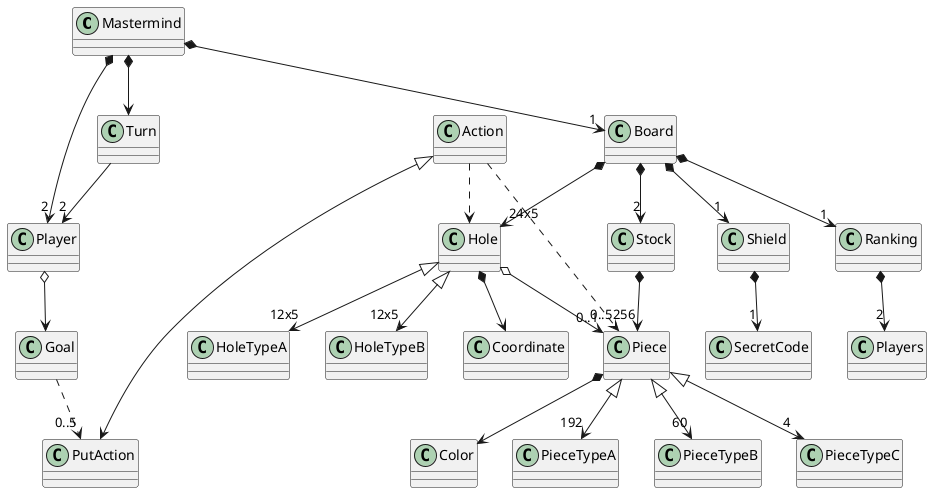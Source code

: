 @startuml
Mastermind *--> Turn
Turn --> "2" Player
Mastermind *--> "2" Player
Mastermind *-->  "1" Board

Player o--> Goal
Board *--> "2" Stock
Board *--> "1" Shield
Board *--> "1" Ranking
Ranking *--> "2" Players
Hole <|--> "12x5" HoleTypeA
Hole <|--> "12x5" HoleTypeB
Hole o--> "0..1" Piece
Board *--> "24x5" Hole
Hole *--> Coordinate

Shield *--> "1" SecretCode
Stock  *--> "256" Piece

Piece *--> Color
Piece <|--> "192" PieceTypeA
Piece <|--> "60" PieceTypeB
Piece <|--> "4" PieceTypeC

Action ..> "0..5" Piece
Action <|--> PutAction
Goal ..> "0..5" PutAction
Action ..> Hole
@enduml